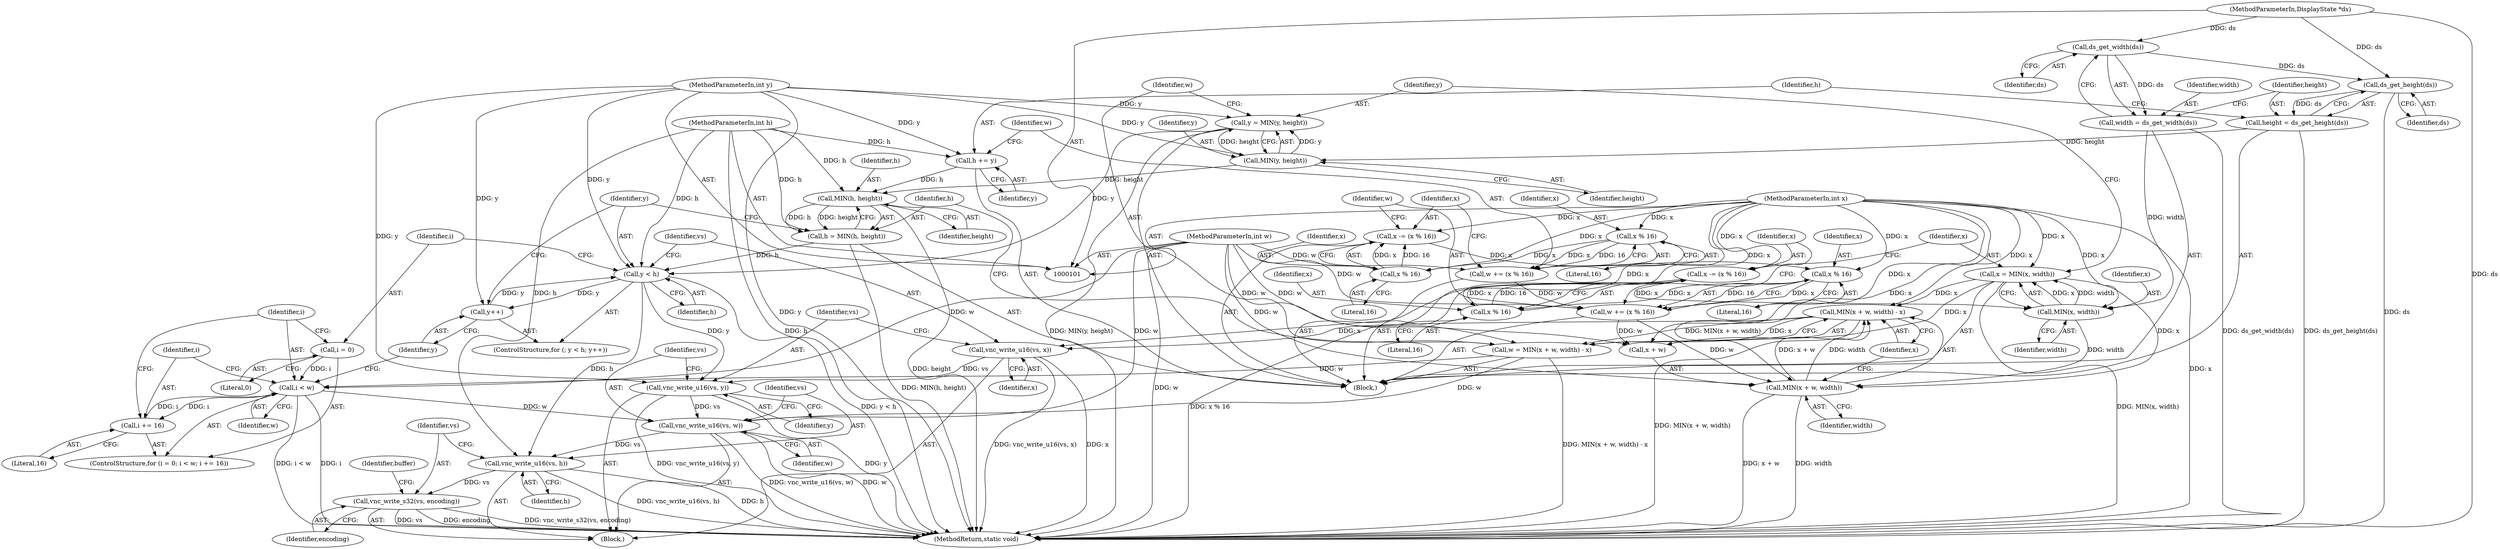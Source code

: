 digraph "0_qemu_9f64916da20eea67121d544698676295bbb105a7_10@API" {
"1000205" [label="(Call,vnc_write_u16(vs, h))"];
"1000202" [label="(Call,vnc_write_u16(vs, w))"];
"1000199" [label="(Call,vnc_write_u16(vs, y))"];
"1000196" [label="(Call,vnc_write_u16(vs, x))"];
"1000167" [label="(Call,MIN(x + w, width) - x)"];
"1000168" [label="(Call,MIN(x + w, width))"];
"1000155" [label="(Call,x = MIN(x, width))"];
"1000157" [label="(Call,MIN(x, width))"];
"1000150" [label="(Call,x -= (x % 16))"];
"1000152" [label="(Call,x % 16)"];
"1000147" [label="(Call,x % 16)"];
"1000140" [label="(Call,x -= (x % 16))"];
"1000142" [label="(Call,x % 16)"];
"1000137" [label="(Call,x % 16)"];
"1000103" [label="(MethodParameterIn,int x)"];
"1000123" [label="(Call,width = ds_get_width(ds))"];
"1000125" [label="(Call,ds_get_width(ds))"];
"1000102" [label="(MethodParameterIn,DisplayState *ds)"];
"1000145" [label="(Call,w += (x % 16))"];
"1000135" [label="(Call,w += (x % 16))"];
"1000105" [label="(MethodParameterIn,int w)"];
"1000180" [label="(Call,y < h)"];
"1000183" [label="(Call,y++)"];
"1000104" [label="(MethodParameterIn,int y)"];
"1000160" [label="(Call,y = MIN(y, height))"];
"1000162" [label="(Call,MIN(y, height))"];
"1000128" [label="(Call,height = ds_get_height(ds))"];
"1000130" [label="(Call,ds_get_height(ds))"];
"1000174" [label="(Call,h = MIN(h, height))"];
"1000176" [label="(Call,MIN(h, height))"];
"1000132" [label="(Call,h += y)"];
"1000106" [label="(MethodParameterIn,int h)"];
"1000165" [label="(Call,w = MIN(x + w, width) - x)"];
"1000189" [label="(Call,i < w)"];
"1000186" [label="(Call,i = 0)"];
"1000192" [label="(Call,i += 16)"];
"1000208" [label="(Call,vnc_write_s32(vs, encoding))"];
"1000135" [label="(Call,w += (x % 16))"];
"1000150" [label="(Call,x -= (x % 16))"];
"1000156" [label="(Identifier,x)"];
"1000163" [label="(Identifier,y)"];
"1000191" [label="(Identifier,w)"];
"1000161" [label="(Identifier,y)"];
"1000176" [label="(Call,MIN(h, height))"];
"1000199" [label="(Call,vnc_write_u16(vs, y))"];
"1000179" [label="(ControlStructure,for (; y < h; y++))"];
"1000107" [label="(Block,)"];
"1000125" [label="(Call,ds_get_width(ds))"];
"1000192" [label="(Call,i += 16)"];
"1000165" [label="(Call,w = MIN(x + w, width) - x)"];
"1000143" [label="(Identifier,x)"];
"1000154" [label="(Literal,16)"];
"1000196" [label="(Call,vnc_write_u16(vs, x))"];
"1000134" [label="(Identifier,y)"];
"1000172" [label="(Identifier,width)"];
"1000186" [label="(Call,i = 0)"];
"1000147" [label="(Call,x % 16)"];
"1000183" [label="(Call,y++)"];
"1000123" [label="(Call,width = ds_get_width(ds))"];
"1000185" [label="(ControlStructure,for (i = 0; i < w; i += 16))"];
"1000166" [label="(Identifier,w)"];
"1000104" [label="(MethodParameterIn,int y)"];
"1000142" [label="(Call,x % 16)"];
"1000132" [label="(Call,h += y)"];
"1000177" [label="(Identifier,h)"];
"1000203" [label="(Identifier,vs)"];
"1000148" [label="(Identifier,x)"];
"1000140" [label="(Call,x -= (x % 16))"];
"1000167" [label="(Call,MIN(x + w, width) - x)"];
"1000205" [label="(Call,vnc_write_u16(vs, h))"];
"1000131" [label="(Identifier,ds)"];
"1000174" [label="(Call,h = MIN(h, height))"];
"1000149" [label="(Literal,16)"];
"1000164" [label="(Identifier,height)"];
"1000184" [label="(Identifier,y)"];
"1000411" [label="(MethodReturn,static void)"];
"1000190" [label="(Identifier,i)"];
"1000182" [label="(Identifier,h)"];
"1000141" [label="(Identifier,x)"];
"1000151" [label="(Identifier,x)"];
"1000126" [label="(Identifier,ds)"];
"1000139" [label="(Literal,16)"];
"1000207" [label="(Identifier,h)"];
"1000160" [label="(Call,y = MIN(y, height))"];
"1000157" [label="(Call,MIN(x, width))"];
"1000138" [label="(Identifier,x)"];
"1000103" [label="(MethodParameterIn,int x)"];
"1000129" [label="(Identifier,height)"];
"1000128" [label="(Call,height = ds_get_height(ds))"];
"1000158" [label="(Identifier,x)"];
"1000187" [label="(Identifier,i)"];
"1000201" [label="(Identifier,y)"];
"1000130" [label="(Call,ds_get_height(ds))"];
"1000169" [label="(Call,x + w)"];
"1000189" [label="(Call,i < w)"];
"1000209" [label="(Identifier,vs)"];
"1000136" [label="(Identifier,w)"];
"1000168" [label="(Call,MIN(x + w, width))"];
"1000188" [label="(Literal,0)"];
"1000200" [label="(Identifier,vs)"];
"1000181" [label="(Identifier,y)"];
"1000206" [label="(Identifier,vs)"];
"1000159" [label="(Identifier,width)"];
"1000195" [label="(Block,)"];
"1000153" [label="(Identifier,x)"];
"1000180" [label="(Call,y < h)"];
"1000144" [label="(Literal,16)"];
"1000137" [label="(Call,x % 16)"];
"1000124" [label="(Identifier,width)"];
"1000202" [label="(Call,vnc_write_u16(vs, w))"];
"1000198" [label="(Identifier,x)"];
"1000197" [label="(Identifier,vs)"];
"1000146" [label="(Identifier,w)"];
"1000175" [label="(Identifier,h)"];
"1000162" [label="(Call,MIN(y, height))"];
"1000155" [label="(Call,x = MIN(x, width))"];
"1000194" [label="(Literal,16)"];
"1000204" [label="(Identifier,w)"];
"1000216" [label="(Identifier,buffer)"];
"1000210" [label="(Identifier,encoding)"];
"1000133" [label="(Identifier,h)"];
"1000102" [label="(MethodParameterIn,DisplayState *ds)"];
"1000178" [label="(Identifier,height)"];
"1000173" [label="(Identifier,x)"];
"1000208" [label="(Call,vnc_write_s32(vs, encoding))"];
"1000145" [label="(Call,w += (x % 16))"];
"1000105" [label="(MethodParameterIn,int w)"];
"1000193" [label="(Identifier,i)"];
"1000152" [label="(Call,x % 16)"];
"1000106" [label="(MethodParameterIn,int h)"];
"1000205" -> "1000195"  [label="AST: "];
"1000205" -> "1000207"  [label="CFG: "];
"1000206" -> "1000205"  [label="AST: "];
"1000207" -> "1000205"  [label="AST: "];
"1000209" -> "1000205"  [label="CFG: "];
"1000205" -> "1000411"  [label="DDG: h"];
"1000205" -> "1000411"  [label="DDG: vnc_write_u16(vs, h)"];
"1000202" -> "1000205"  [label="DDG: vs"];
"1000180" -> "1000205"  [label="DDG: h"];
"1000106" -> "1000205"  [label="DDG: h"];
"1000205" -> "1000208"  [label="DDG: vs"];
"1000202" -> "1000195"  [label="AST: "];
"1000202" -> "1000204"  [label="CFG: "];
"1000203" -> "1000202"  [label="AST: "];
"1000204" -> "1000202"  [label="AST: "];
"1000206" -> "1000202"  [label="CFG: "];
"1000202" -> "1000411"  [label="DDG: w"];
"1000202" -> "1000411"  [label="DDG: vnc_write_u16(vs, w)"];
"1000199" -> "1000202"  [label="DDG: vs"];
"1000165" -> "1000202"  [label="DDG: w"];
"1000189" -> "1000202"  [label="DDG: w"];
"1000105" -> "1000202"  [label="DDG: w"];
"1000199" -> "1000195"  [label="AST: "];
"1000199" -> "1000201"  [label="CFG: "];
"1000200" -> "1000199"  [label="AST: "];
"1000201" -> "1000199"  [label="AST: "];
"1000203" -> "1000199"  [label="CFG: "];
"1000199" -> "1000411"  [label="DDG: y"];
"1000199" -> "1000411"  [label="DDG: vnc_write_u16(vs, y)"];
"1000196" -> "1000199"  [label="DDG: vs"];
"1000180" -> "1000199"  [label="DDG: y"];
"1000104" -> "1000199"  [label="DDG: y"];
"1000196" -> "1000195"  [label="AST: "];
"1000196" -> "1000198"  [label="CFG: "];
"1000197" -> "1000196"  [label="AST: "];
"1000198" -> "1000196"  [label="AST: "];
"1000200" -> "1000196"  [label="CFG: "];
"1000196" -> "1000411"  [label="DDG: vnc_write_u16(vs, x)"];
"1000196" -> "1000411"  [label="DDG: x"];
"1000167" -> "1000196"  [label="DDG: x"];
"1000103" -> "1000196"  [label="DDG: x"];
"1000167" -> "1000165"  [label="AST: "];
"1000167" -> "1000173"  [label="CFG: "];
"1000168" -> "1000167"  [label="AST: "];
"1000173" -> "1000167"  [label="AST: "];
"1000165" -> "1000167"  [label="CFG: "];
"1000167" -> "1000411"  [label="DDG: MIN(x + w, width)"];
"1000167" -> "1000165"  [label="DDG: MIN(x + w, width)"];
"1000167" -> "1000165"  [label="DDG: x"];
"1000168" -> "1000167"  [label="DDG: x + w"];
"1000168" -> "1000167"  [label="DDG: width"];
"1000103" -> "1000167"  [label="DDG: x"];
"1000155" -> "1000167"  [label="DDG: x"];
"1000168" -> "1000172"  [label="CFG: "];
"1000169" -> "1000168"  [label="AST: "];
"1000172" -> "1000168"  [label="AST: "];
"1000173" -> "1000168"  [label="CFG: "];
"1000168" -> "1000411"  [label="DDG: width"];
"1000168" -> "1000411"  [label="DDG: x + w"];
"1000155" -> "1000168"  [label="DDG: x"];
"1000103" -> "1000168"  [label="DDG: x"];
"1000145" -> "1000168"  [label="DDG: w"];
"1000105" -> "1000168"  [label="DDG: w"];
"1000157" -> "1000168"  [label="DDG: width"];
"1000155" -> "1000107"  [label="AST: "];
"1000155" -> "1000157"  [label="CFG: "];
"1000156" -> "1000155"  [label="AST: "];
"1000157" -> "1000155"  [label="AST: "];
"1000161" -> "1000155"  [label="CFG: "];
"1000155" -> "1000411"  [label="DDG: MIN(x, width)"];
"1000157" -> "1000155"  [label="DDG: x"];
"1000157" -> "1000155"  [label="DDG: width"];
"1000103" -> "1000155"  [label="DDG: x"];
"1000155" -> "1000169"  [label="DDG: x"];
"1000157" -> "1000159"  [label="CFG: "];
"1000158" -> "1000157"  [label="AST: "];
"1000159" -> "1000157"  [label="AST: "];
"1000150" -> "1000157"  [label="DDG: x"];
"1000103" -> "1000157"  [label="DDG: x"];
"1000123" -> "1000157"  [label="DDG: width"];
"1000150" -> "1000107"  [label="AST: "];
"1000150" -> "1000152"  [label="CFG: "];
"1000151" -> "1000150"  [label="AST: "];
"1000152" -> "1000150"  [label="AST: "];
"1000156" -> "1000150"  [label="CFG: "];
"1000150" -> "1000411"  [label="DDG: x % 16"];
"1000152" -> "1000150"  [label="DDG: x"];
"1000152" -> "1000150"  [label="DDG: 16"];
"1000103" -> "1000150"  [label="DDG: x"];
"1000152" -> "1000154"  [label="CFG: "];
"1000153" -> "1000152"  [label="AST: "];
"1000154" -> "1000152"  [label="AST: "];
"1000147" -> "1000152"  [label="DDG: x"];
"1000103" -> "1000152"  [label="DDG: x"];
"1000147" -> "1000145"  [label="AST: "];
"1000147" -> "1000149"  [label="CFG: "];
"1000148" -> "1000147"  [label="AST: "];
"1000149" -> "1000147"  [label="AST: "];
"1000145" -> "1000147"  [label="CFG: "];
"1000147" -> "1000145"  [label="DDG: x"];
"1000147" -> "1000145"  [label="DDG: 16"];
"1000140" -> "1000147"  [label="DDG: x"];
"1000103" -> "1000147"  [label="DDG: x"];
"1000140" -> "1000107"  [label="AST: "];
"1000140" -> "1000142"  [label="CFG: "];
"1000141" -> "1000140"  [label="AST: "];
"1000142" -> "1000140"  [label="AST: "];
"1000146" -> "1000140"  [label="CFG: "];
"1000142" -> "1000140"  [label="DDG: x"];
"1000142" -> "1000140"  [label="DDG: 16"];
"1000103" -> "1000140"  [label="DDG: x"];
"1000142" -> "1000144"  [label="CFG: "];
"1000143" -> "1000142"  [label="AST: "];
"1000144" -> "1000142"  [label="AST: "];
"1000137" -> "1000142"  [label="DDG: x"];
"1000103" -> "1000142"  [label="DDG: x"];
"1000137" -> "1000135"  [label="AST: "];
"1000137" -> "1000139"  [label="CFG: "];
"1000138" -> "1000137"  [label="AST: "];
"1000139" -> "1000137"  [label="AST: "];
"1000135" -> "1000137"  [label="CFG: "];
"1000137" -> "1000135"  [label="DDG: x"];
"1000137" -> "1000135"  [label="DDG: 16"];
"1000103" -> "1000137"  [label="DDG: x"];
"1000103" -> "1000101"  [label="AST: "];
"1000103" -> "1000411"  [label="DDG: x"];
"1000103" -> "1000169"  [label="DDG: x"];
"1000123" -> "1000107"  [label="AST: "];
"1000123" -> "1000125"  [label="CFG: "];
"1000124" -> "1000123"  [label="AST: "];
"1000125" -> "1000123"  [label="AST: "];
"1000129" -> "1000123"  [label="CFG: "];
"1000123" -> "1000411"  [label="DDG: ds_get_width(ds)"];
"1000125" -> "1000123"  [label="DDG: ds"];
"1000125" -> "1000126"  [label="CFG: "];
"1000126" -> "1000125"  [label="AST: "];
"1000102" -> "1000125"  [label="DDG: ds"];
"1000125" -> "1000130"  [label="DDG: ds"];
"1000102" -> "1000101"  [label="AST: "];
"1000102" -> "1000411"  [label="DDG: ds"];
"1000102" -> "1000130"  [label="DDG: ds"];
"1000145" -> "1000107"  [label="AST: "];
"1000146" -> "1000145"  [label="AST: "];
"1000151" -> "1000145"  [label="CFG: "];
"1000135" -> "1000145"  [label="DDG: w"];
"1000105" -> "1000145"  [label="DDG: w"];
"1000145" -> "1000169"  [label="DDG: w"];
"1000135" -> "1000107"  [label="AST: "];
"1000136" -> "1000135"  [label="AST: "];
"1000141" -> "1000135"  [label="CFG: "];
"1000105" -> "1000135"  [label="DDG: w"];
"1000105" -> "1000101"  [label="AST: "];
"1000105" -> "1000411"  [label="DDG: w"];
"1000105" -> "1000165"  [label="DDG: w"];
"1000105" -> "1000169"  [label="DDG: w"];
"1000105" -> "1000189"  [label="DDG: w"];
"1000180" -> "1000179"  [label="AST: "];
"1000180" -> "1000182"  [label="CFG: "];
"1000181" -> "1000180"  [label="AST: "];
"1000182" -> "1000180"  [label="AST: "];
"1000187" -> "1000180"  [label="CFG: "];
"1000197" -> "1000180"  [label="CFG: "];
"1000180" -> "1000411"  [label="DDG: y < h"];
"1000183" -> "1000180"  [label="DDG: y"];
"1000160" -> "1000180"  [label="DDG: y"];
"1000104" -> "1000180"  [label="DDG: y"];
"1000174" -> "1000180"  [label="DDG: h"];
"1000106" -> "1000180"  [label="DDG: h"];
"1000180" -> "1000183"  [label="DDG: y"];
"1000183" -> "1000179"  [label="AST: "];
"1000183" -> "1000184"  [label="CFG: "];
"1000184" -> "1000183"  [label="AST: "];
"1000181" -> "1000183"  [label="CFG: "];
"1000104" -> "1000183"  [label="DDG: y"];
"1000104" -> "1000101"  [label="AST: "];
"1000104" -> "1000411"  [label="DDG: y"];
"1000104" -> "1000132"  [label="DDG: y"];
"1000104" -> "1000160"  [label="DDG: y"];
"1000104" -> "1000162"  [label="DDG: y"];
"1000160" -> "1000107"  [label="AST: "];
"1000160" -> "1000162"  [label="CFG: "];
"1000161" -> "1000160"  [label="AST: "];
"1000162" -> "1000160"  [label="AST: "];
"1000166" -> "1000160"  [label="CFG: "];
"1000160" -> "1000411"  [label="DDG: MIN(y, height)"];
"1000162" -> "1000160"  [label="DDG: y"];
"1000162" -> "1000160"  [label="DDG: height"];
"1000162" -> "1000164"  [label="CFG: "];
"1000163" -> "1000162"  [label="AST: "];
"1000164" -> "1000162"  [label="AST: "];
"1000128" -> "1000162"  [label="DDG: height"];
"1000162" -> "1000176"  [label="DDG: height"];
"1000128" -> "1000107"  [label="AST: "];
"1000128" -> "1000130"  [label="CFG: "];
"1000129" -> "1000128"  [label="AST: "];
"1000130" -> "1000128"  [label="AST: "];
"1000133" -> "1000128"  [label="CFG: "];
"1000128" -> "1000411"  [label="DDG: ds_get_height(ds)"];
"1000130" -> "1000128"  [label="DDG: ds"];
"1000130" -> "1000131"  [label="CFG: "];
"1000131" -> "1000130"  [label="AST: "];
"1000130" -> "1000411"  [label="DDG: ds"];
"1000174" -> "1000107"  [label="AST: "];
"1000174" -> "1000176"  [label="CFG: "];
"1000175" -> "1000174"  [label="AST: "];
"1000176" -> "1000174"  [label="AST: "];
"1000181" -> "1000174"  [label="CFG: "];
"1000174" -> "1000411"  [label="DDG: MIN(h, height)"];
"1000176" -> "1000174"  [label="DDG: h"];
"1000176" -> "1000174"  [label="DDG: height"];
"1000106" -> "1000174"  [label="DDG: h"];
"1000176" -> "1000178"  [label="CFG: "];
"1000177" -> "1000176"  [label="AST: "];
"1000178" -> "1000176"  [label="AST: "];
"1000176" -> "1000411"  [label="DDG: height"];
"1000132" -> "1000176"  [label="DDG: h"];
"1000106" -> "1000176"  [label="DDG: h"];
"1000132" -> "1000107"  [label="AST: "];
"1000132" -> "1000134"  [label="CFG: "];
"1000133" -> "1000132"  [label="AST: "];
"1000134" -> "1000132"  [label="AST: "];
"1000136" -> "1000132"  [label="CFG: "];
"1000106" -> "1000132"  [label="DDG: h"];
"1000106" -> "1000101"  [label="AST: "];
"1000106" -> "1000411"  [label="DDG: h"];
"1000165" -> "1000107"  [label="AST: "];
"1000166" -> "1000165"  [label="AST: "];
"1000175" -> "1000165"  [label="CFG: "];
"1000165" -> "1000411"  [label="DDG: MIN(x + w, width) - x"];
"1000165" -> "1000189"  [label="DDG: w"];
"1000189" -> "1000185"  [label="AST: "];
"1000189" -> "1000191"  [label="CFG: "];
"1000190" -> "1000189"  [label="AST: "];
"1000191" -> "1000189"  [label="AST: "];
"1000193" -> "1000189"  [label="CFG: "];
"1000184" -> "1000189"  [label="CFG: "];
"1000189" -> "1000411"  [label="DDG: i"];
"1000189" -> "1000411"  [label="DDG: i < w"];
"1000186" -> "1000189"  [label="DDG: i"];
"1000192" -> "1000189"  [label="DDG: i"];
"1000189" -> "1000192"  [label="DDG: i"];
"1000186" -> "1000185"  [label="AST: "];
"1000186" -> "1000188"  [label="CFG: "];
"1000187" -> "1000186"  [label="AST: "];
"1000188" -> "1000186"  [label="AST: "];
"1000190" -> "1000186"  [label="CFG: "];
"1000192" -> "1000185"  [label="AST: "];
"1000192" -> "1000194"  [label="CFG: "];
"1000193" -> "1000192"  [label="AST: "];
"1000194" -> "1000192"  [label="AST: "];
"1000190" -> "1000192"  [label="CFG: "];
"1000208" -> "1000195"  [label="AST: "];
"1000208" -> "1000210"  [label="CFG: "];
"1000209" -> "1000208"  [label="AST: "];
"1000210" -> "1000208"  [label="AST: "];
"1000216" -> "1000208"  [label="CFG: "];
"1000208" -> "1000411"  [label="DDG: vs"];
"1000208" -> "1000411"  [label="DDG: encoding"];
"1000208" -> "1000411"  [label="DDG: vnc_write_s32(vs, encoding)"];
}

